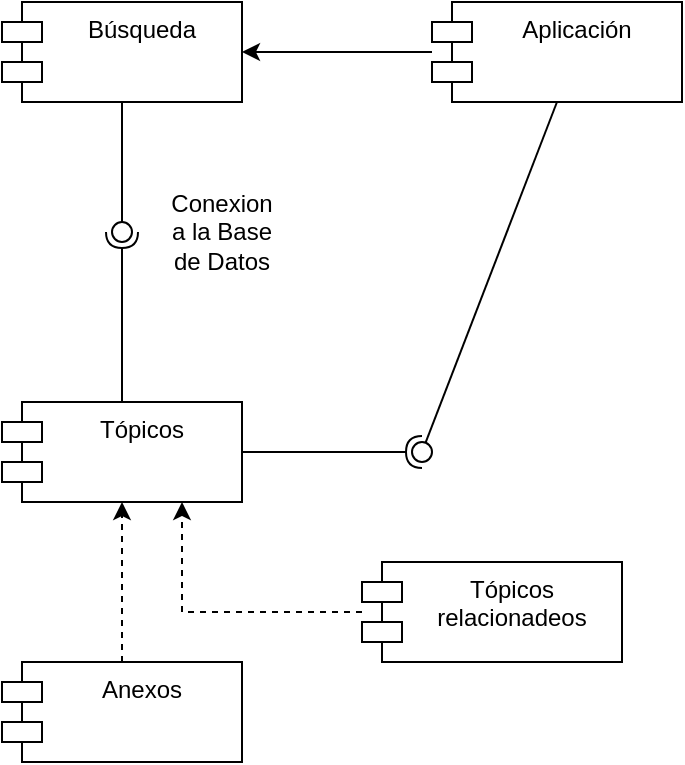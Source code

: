 <mxfile>
    <diagram id="oVXBQK6SrnT2y5oZH-RY" name="Page-1">
        <mxGraphModel dx="1117" dy="790" grid="1" gridSize="10" guides="1" tooltips="1" connect="1" arrows="1" fold="1" page="1" pageScale="1" pageWidth="1169" pageHeight="1654" math="0" shadow="0">
            <root>
                <mxCell id="0"/>
                <mxCell id="1" parent="0"/>
                <mxCell id="2" value="Búsqueda" style="shape=module;align=left;spacingLeft=20;align=center;verticalAlign=top;" vertex="1" parent="1">
                    <mxGeometry x="140" y="200" width="120" height="50" as="geometry"/>
                </mxCell>
                <mxCell id="3" value="Tópicos" style="shape=module;align=left;spacingLeft=20;align=center;verticalAlign=top;" vertex="1" parent="1">
                    <mxGeometry x="140" y="400" width="120" height="50" as="geometry"/>
                </mxCell>
                <mxCell id="4" value="" style="rounded=0;orthogonalLoop=1;jettySize=auto;html=1;endArrow=none;endFill=0;exitX=0.5;exitY=1;exitDx=0;exitDy=0;" edge="1" target="6" parent="1" source="2">
                    <mxGeometry relative="1" as="geometry">
                        <mxPoint x="360" y="315" as="sourcePoint"/>
                    </mxGeometry>
                </mxCell>
                <mxCell id="5" value="" style="rounded=0;orthogonalLoop=1;jettySize=auto;html=1;endArrow=halfCircle;endFill=0;entryX=0.5;entryY=0.5;entryDx=0;entryDy=0;endSize=6;strokeWidth=1;exitX=0.5;exitY=0;exitDx=0;exitDy=0;" edge="1" target="6" parent="1" source="3">
                    <mxGeometry relative="1" as="geometry">
                        <mxPoint x="400" y="315" as="sourcePoint"/>
                    </mxGeometry>
                </mxCell>
                <mxCell id="6" value="" style="ellipse;whiteSpace=wrap;html=1;fontFamily=Helvetica;fontSize=12;fontColor=#000000;align=center;strokeColor=#000000;fillColor=#ffffff;points=[];aspect=fixed;resizable=0;" vertex="1" parent="1">
                    <mxGeometry x="195" y="310" width="10" height="10" as="geometry"/>
                </mxCell>
                <mxCell id="8" style="edgeStyle=orthogonalEdgeStyle;rounded=0;orthogonalLoop=1;jettySize=auto;html=1;entryX=0.5;entryY=1;entryDx=0;entryDy=0;dashed=1;" edge="1" parent="1" source="7" target="3">
                    <mxGeometry relative="1" as="geometry"/>
                </mxCell>
                <mxCell id="7" value="Anexos" style="shape=module;align=left;spacingLeft=20;align=center;verticalAlign=top;" vertex="1" parent="1">
                    <mxGeometry x="140" y="530" width="120" height="50" as="geometry"/>
                </mxCell>
                <mxCell id="10" style="edgeStyle=orthogonalEdgeStyle;rounded=0;orthogonalLoop=1;jettySize=auto;html=1;entryX=0.75;entryY=1;entryDx=0;entryDy=0;dashed=1;" edge="1" parent="1" source="9" target="3">
                    <mxGeometry relative="1" as="geometry"/>
                </mxCell>
                <mxCell id="9" value="Tópicos &#10;relacionadeos" style="shape=module;align=left;spacingLeft=20;align=center;verticalAlign=top;" vertex="1" parent="1">
                    <mxGeometry x="320" y="480" width="130" height="50" as="geometry"/>
                </mxCell>
                <mxCell id="24" value="" style="rounded=0;orthogonalLoop=1;jettySize=auto;html=1;endArrow=none;endFill=0;exitX=0.5;exitY=1;exitDx=0;exitDy=0;" edge="1" target="26" parent="1" source="29">
                    <mxGeometry relative="1" as="geometry">
                        <mxPoint x="400" y="426" as="sourcePoint"/>
                    </mxGeometry>
                </mxCell>
                <mxCell id="25" value="" style="rounded=0;orthogonalLoop=1;jettySize=auto;html=1;endArrow=halfCircle;endFill=0;entryX=0.5;entryY=0.5;entryDx=0;entryDy=0;endSize=6;strokeWidth=1;exitX=1;exitY=0.5;exitDx=0;exitDy=0;" edge="1" target="26" parent="1" source="3">
                    <mxGeometry relative="1" as="geometry">
                        <mxPoint x="330" y="340" as="sourcePoint"/>
                    </mxGeometry>
                </mxCell>
                <mxCell id="26" value="" style="ellipse;whiteSpace=wrap;html=1;fontFamily=Helvetica;fontSize=12;fontColor=#000000;align=center;strokeColor=#000000;fillColor=#ffffff;points=[];aspect=fixed;resizable=0;" vertex="1" parent="1">
                    <mxGeometry x="345" y="420" width="10" height="10" as="geometry"/>
                </mxCell>
                <mxCell id="27" value="Conexion a la Base de Datos" style="text;html=1;strokeColor=none;fillColor=none;align=center;verticalAlign=middle;whiteSpace=wrap;rounded=0;" vertex="1" parent="1">
                    <mxGeometry x="230" y="305" width="40" height="20" as="geometry"/>
                </mxCell>
                <mxCell id="30" style="edgeStyle=orthogonalEdgeStyle;rounded=0;orthogonalLoop=1;jettySize=auto;html=1;entryX=1;entryY=0.5;entryDx=0;entryDy=0;" edge="1" parent="1" source="29" target="2">
                    <mxGeometry relative="1" as="geometry"/>
                </mxCell>
                <mxCell id="29" value="Aplicación" style="shape=module;align=left;spacingLeft=20;align=center;verticalAlign=top;" vertex="1" parent="1">
                    <mxGeometry x="355" y="200" width="125" height="50" as="geometry"/>
                </mxCell>
            </root>
        </mxGraphModel>
    </diagram>
</mxfile>